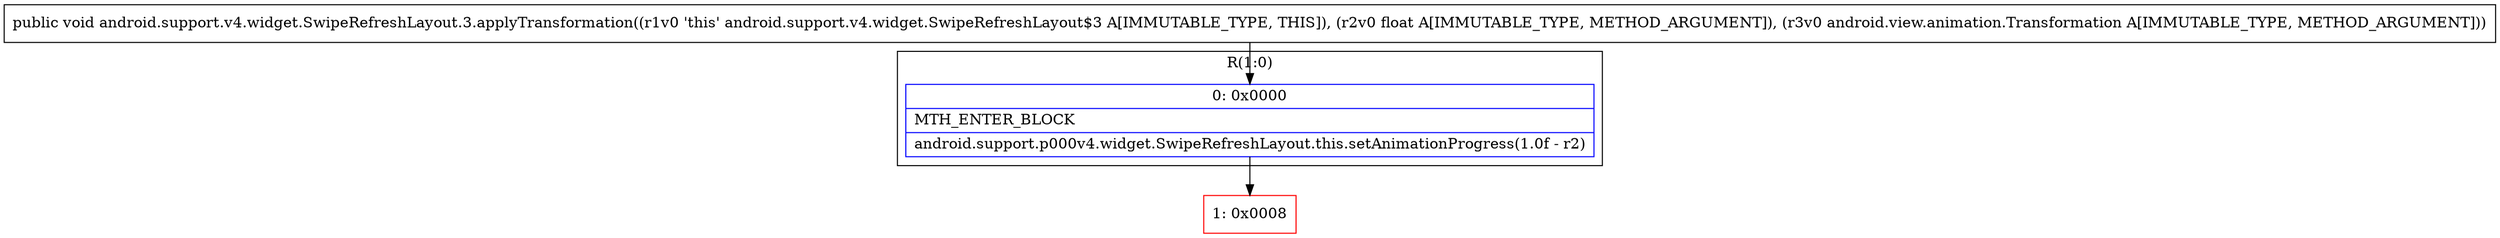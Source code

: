 digraph "CFG forandroid.support.v4.widget.SwipeRefreshLayout.3.applyTransformation(FLandroid\/view\/animation\/Transformation;)V" {
subgraph cluster_Region_85077405 {
label = "R(1:0)";
node [shape=record,color=blue];
Node_0 [shape=record,label="{0\:\ 0x0000|MTH_ENTER_BLOCK\l|android.support.p000v4.widget.SwipeRefreshLayout.this.setAnimationProgress(1.0f \- r2)\l}"];
}
Node_1 [shape=record,color=red,label="{1\:\ 0x0008}"];
MethodNode[shape=record,label="{public void android.support.v4.widget.SwipeRefreshLayout.3.applyTransformation((r1v0 'this' android.support.v4.widget.SwipeRefreshLayout$3 A[IMMUTABLE_TYPE, THIS]), (r2v0 float A[IMMUTABLE_TYPE, METHOD_ARGUMENT]), (r3v0 android.view.animation.Transformation A[IMMUTABLE_TYPE, METHOD_ARGUMENT])) }"];
MethodNode -> Node_0;
Node_0 -> Node_1;
}

